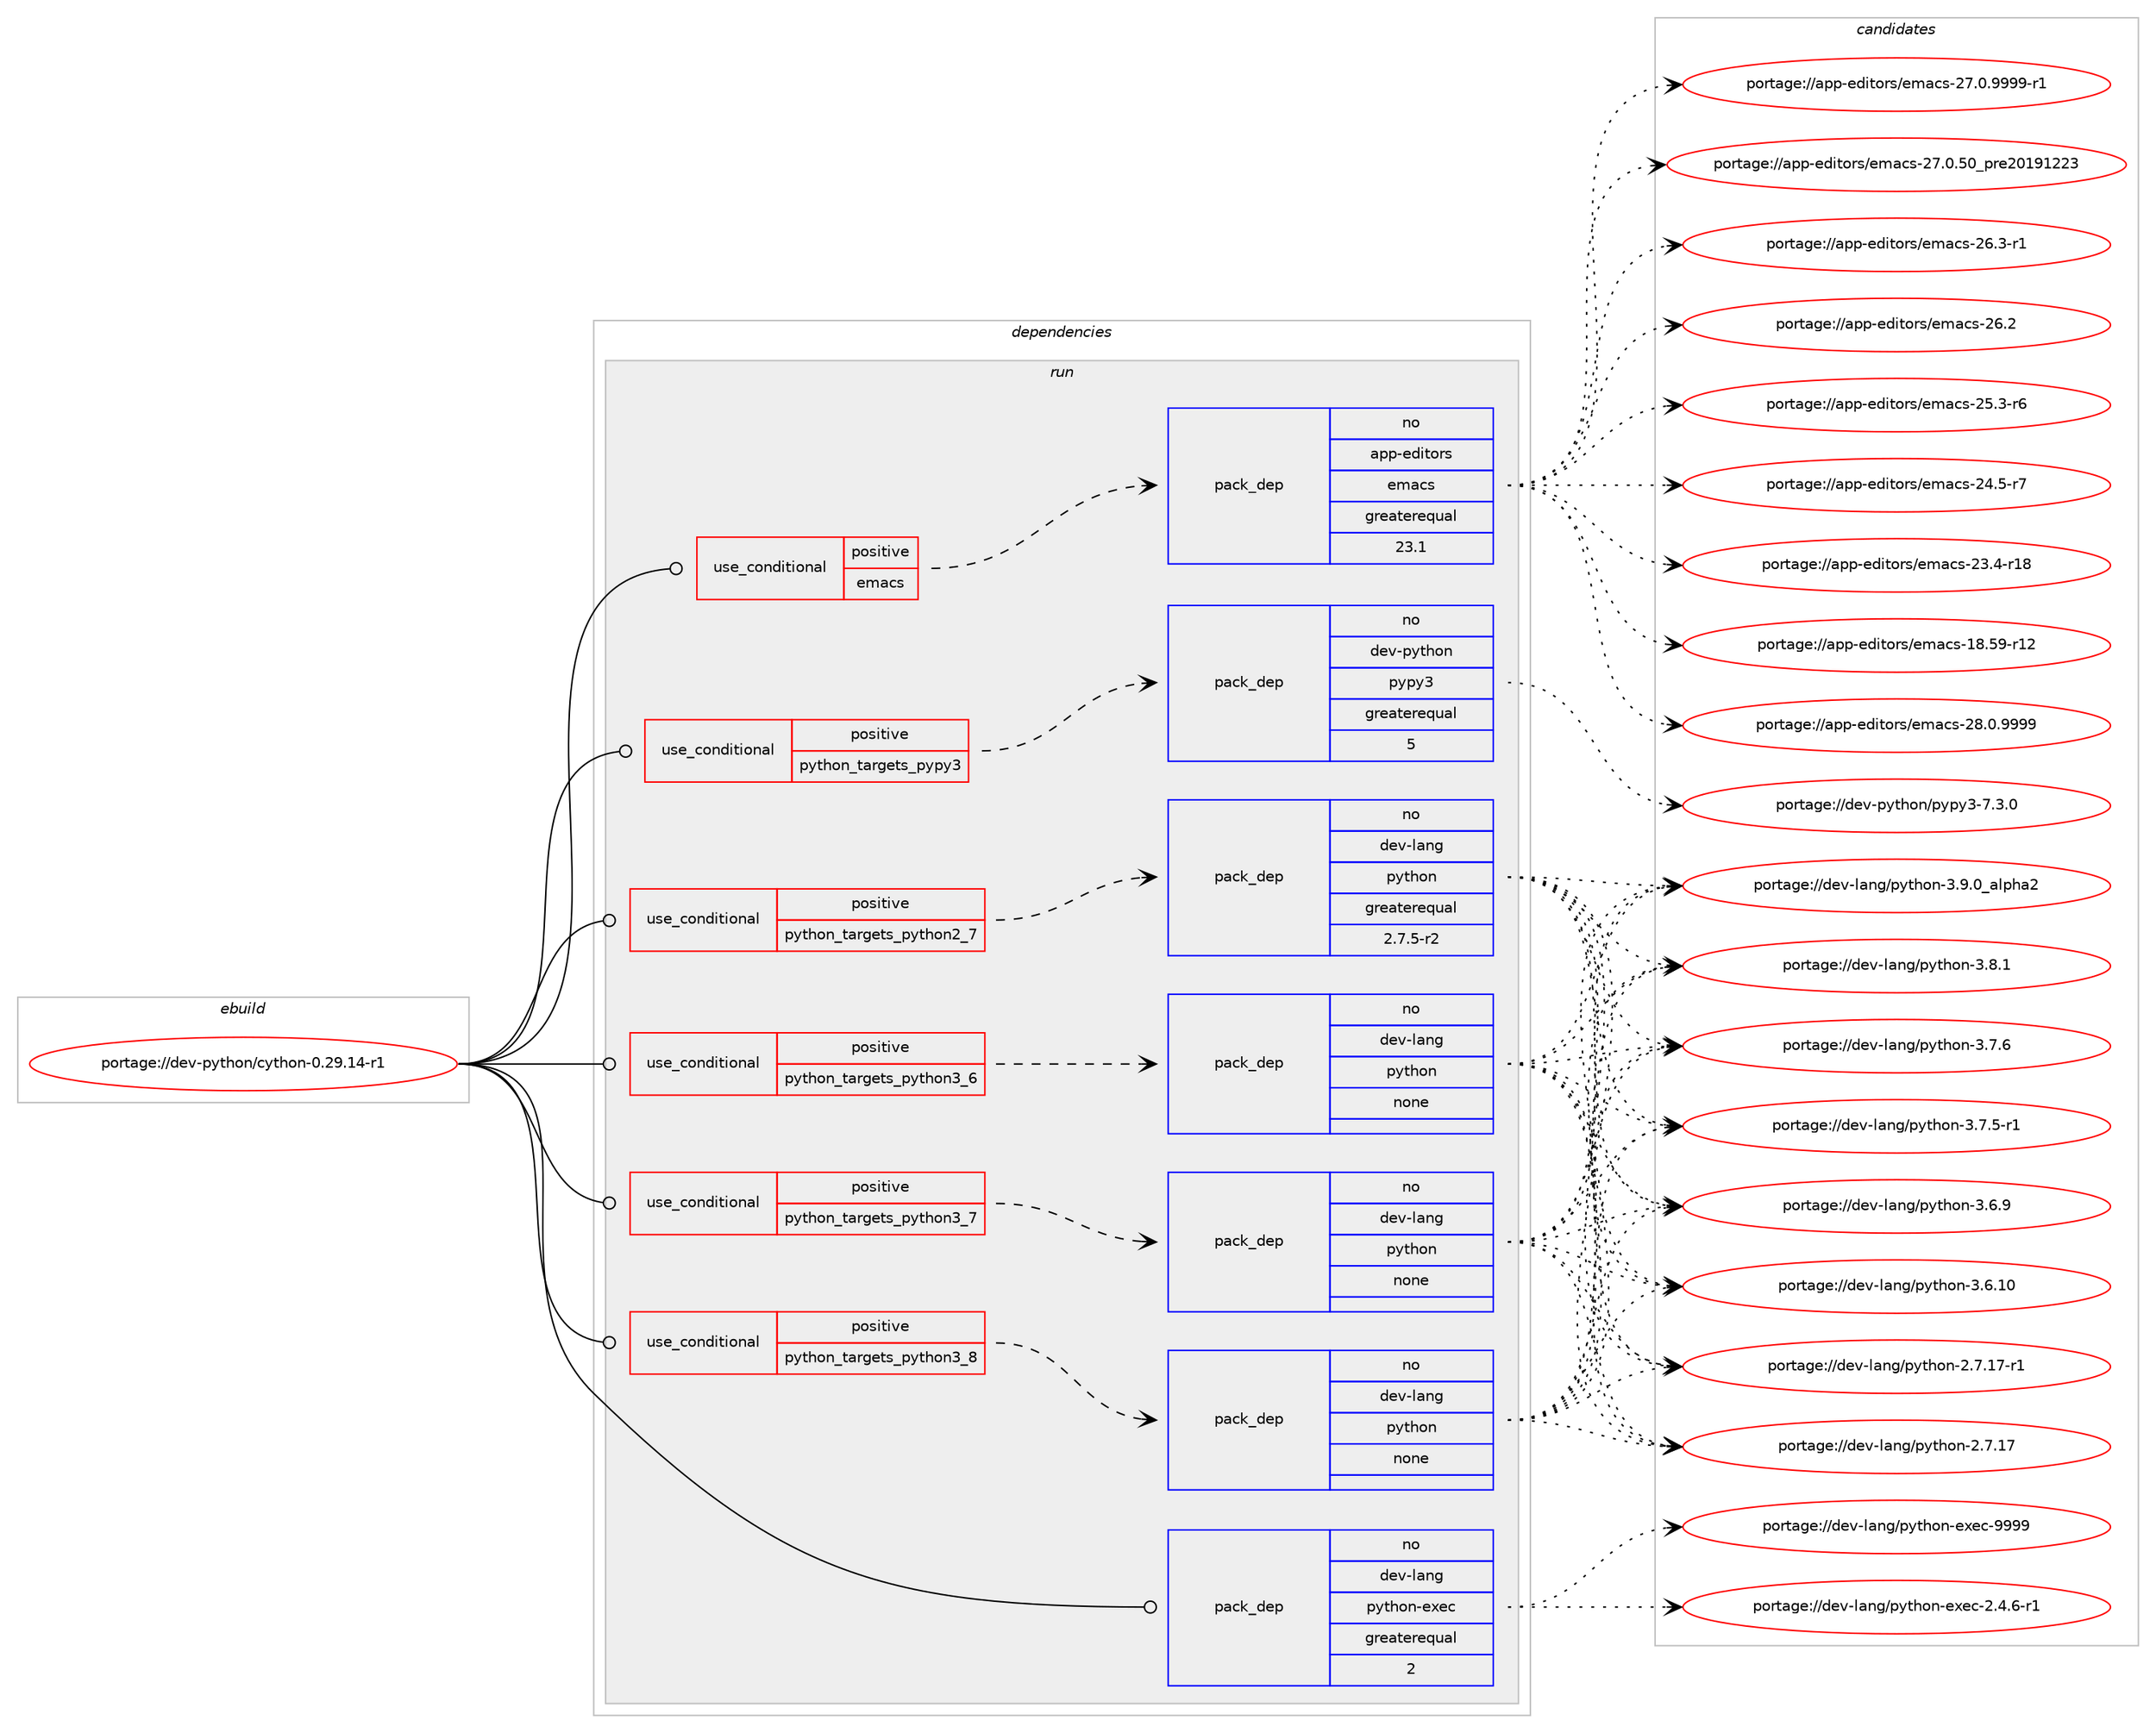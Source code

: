 digraph prolog {

# *************
# Graph options
# *************

newrank=true;
concentrate=true;
compound=true;
graph [rankdir=LR,fontname=Helvetica,fontsize=10,ranksep=1.5];#, ranksep=2.5, nodesep=0.2];
edge  [arrowhead=vee];
node  [fontname=Helvetica,fontsize=10];

# **********
# The ebuild
# **********

subgraph cluster_leftcol {
color=gray;
rank=same;
label=<<i>ebuild</i>>;
id [label="portage://dev-python/cython-0.29.14-r1", color=red, width=4, href="../dev-python/cython-0.29.14-r1.svg"];
}

# ****************
# The dependencies
# ****************

subgraph cluster_midcol {
color=gray;
label=<<i>dependencies</i>>;
subgraph cluster_compile {
fillcolor="#eeeeee";
style=filled;
label=<<i>compile</i>>;
}
subgraph cluster_compileandrun {
fillcolor="#eeeeee";
style=filled;
label=<<i>compile and run</i>>;
}
subgraph cluster_run {
fillcolor="#eeeeee";
style=filled;
label=<<i>run</i>>;
subgraph cond117124 {
dependency465195 [label=<<TABLE BORDER="0" CELLBORDER="1" CELLSPACING="0" CELLPADDING="4"><TR><TD ROWSPAN="3" CELLPADDING="10">use_conditional</TD></TR><TR><TD>positive</TD></TR><TR><TD>emacs</TD></TR></TABLE>>, shape=none, color=red];
subgraph pack343077 {
dependency465196 [label=<<TABLE BORDER="0" CELLBORDER="1" CELLSPACING="0" CELLPADDING="4" WIDTH="220"><TR><TD ROWSPAN="6" CELLPADDING="30">pack_dep</TD></TR><TR><TD WIDTH="110">no</TD></TR><TR><TD>app-editors</TD></TR><TR><TD>emacs</TD></TR><TR><TD>greaterequal</TD></TR><TR><TD>23.1</TD></TR></TABLE>>, shape=none, color=blue];
}
dependency465195:e -> dependency465196:w [weight=20,style="dashed",arrowhead="vee"];
}
id:e -> dependency465195:w [weight=20,style="solid",arrowhead="odot"];
subgraph cond117125 {
dependency465197 [label=<<TABLE BORDER="0" CELLBORDER="1" CELLSPACING="0" CELLPADDING="4"><TR><TD ROWSPAN="3" CELLPADDING="10">use_conditional</TD></TR><TR><TD>positive</TD></TR><TR><TD>python_targets_pypy3</TD></TR></TABLE>>, shape=none, color=red];
subgraph pack343078 {
dependency465198 [label=<<TABLE BORDER="0" CELLBORDER="1" CELLSPACING="0" CELLPADDING="4" WIDTH="220"><TR><TD ROWSPAN="6" CELLPADDING="30">pack_dep</TD></TR><TR><TD WIDTH="110">no</TD></TR><TR><TD>dev-python</TD></TR><TR><TD>pypy3</TD></TR><TR><TD>greaterequal</TD></TR><TR><TD>5</TD></TR></TABLE>>, shape=none, color=blue];
}
dependency465197:e -> dependency465198:w [weight=20,style="dashed",arrowhead="vee"];
}
id:e -> dependency465197:w [weight=20,style="solid",arrowhead="odot"];
subgraph cond117126 {
dependency465199 [label=<<TABLE BORDER="0" CELLBORDER="1" CELLSPACING="0" CELLPADDING="4"><TR><TD ROWSPAN="3" CELLPADDING="10">use_conditional</TD></TR><TR><TD>positive</TD></TR><TR><TD>python_targets_python2_7</TD></TR></TABLE>>, shape=none, color=red];
subgraph pack343079 {
dependency465200 [label=<<TABLE BORDER="0" CELLBORDER="1" CELLSPACING="0" CELLPADDING="4" WIDTH="220"><TR><TD ROWSPAN="6" CELLPADDING="30">pack_dep</TD></TR><TR><TD WIDTH="110">no</TD></TR><TR><TD>dev-lang</TD></TR><TR><TD>python</TD></TR><TR><TD>greaterequal</TD></TR><TR><TD>2.7.5-r2</TD></TR></TABLE>>, shape=none, color=blue];
}
dependency465199:e -> dependency465200:w [weight=20,style="dashed",arrowhead="vee"];
}
id:e -> dependency465199:w [weight=20,style="solid",arrowhead="odot"];
subgraph cond117127 {
dependency465201 [label=<<TABLE BORDER="0" CELLBORDER="1" CELLSPACING="0" CELLPADDING="4"><TR><TD ROWSPAN="3" CELLPADDING="10">use_conditional</TD></TR><TR><TD>positive</TD></TR><TR><TD>python_targets_python3_6</TD></TR></TABLE>>, shape=none, color=red];
subgraph pack343080 {
dependency465202 [label=<<TABLE BORDER="0" CELLBORDER="1" CELLSPACING="0" CELLPADDING="4" WIDTH="220"><TR><TD ROWSPAN="6" CELLPADDING="30">pack_dep</TD></TR><TR><TD WIDTH="110">no</TD></TR><TR><TD>dev-lang</TD></TR><TR><TD>python</TD></TR><TR><TD>none</TD></TR><TR><TD></TD></TR></TABLE>>, shape=none, color=blue];
}
dependency465201:e -> dependency465202:w [weight=20,style="dashed",arrowhead="vee"];
}
id:e -> dependency465201:w [weight=20,style="solid",arrowhead="odot"];
subgraph cond117128 {
dependency465203 [label=<<TABLE BORDER="0" CELLBORDER="1" CELLSPACING="0" CELLPADDING="4"><TR><TD ROWSPAN="3" CELLPADDING="10">use_conditional</TD></TR><TR><TD>positive</TD></TR><TR><TD>python_targets_python3_7</TD></TR></TABLE>>, shape=none, color=red];
subgraph pack343081 {
dependency465204 [label=<<TABLE BORDER="0" CELLBORDER="1" CELLSPACING="0" CELLPADDING="4" WIDTH="220"><TR><TD ROWSPAN="6" CELLPADDING="30">pack_dep</TD></TR><TR><TD WIDTH="110">no</TD></TR><TR><TD>dev-lang</TD></TR><TR><TD>python</TD></TR><TR><TD>none</TD></TR><TR><TD></TD></TR></TABLE>>, shape=none, color=blue];
}
dependency465203:e -> dependency465204:w [weight=20,style="dashed",arrowhead="vee"];
}
id:e -> dependency465203:w [weight=20,style="solid",arrowhead="odot"];
subgraph cond117129 {
dependency465205 [label=<<TABLE BORDER="0" CELLBORDER="1" CELLSPACING="0" CELLPADDING="4"><TR><TD ROWSPAN="3" CELLPADDING="10">use_conditional</TD></TR><TR><TD>positive</TD></TR><TR><TD>python_targets_python3_8</TD></TR></TABLE>>, shape=none, color=red];
subgraph pack343082 {
dependency465206 [label=<<TABLE BORDER="0" CELLBORDER="1" CELLSPACING="0" CELLPADDING="4" WIDTH="220"><TR><TD ROWSPAN="6" CELLPADDING="30">pack_dep</TD></TR><TR><TD WIDTH="110">no</TD></TR><TR><TD>dev-lang</TD></TR><TR><TD>python</TD></TR><TR><TD>none</TD></TR><TR><TD></TD></TR></TABLE>>, shape=none, color=blue];
}
dependency465205:e -> dependency465206:w [weight=20,style="dashed",arrowhead="vee"];
}
id:e -> dependency465205:w [weight=20,style="solid",arrowhead="odot"];
subgraph pack343083 {
dependency465207 [label=<<TABLE BORDER="0" CELLBORDER="1" CELLSPACING="0" CELLPADDING="4" WIDTH="220"><TR><TD ROWSPAN="6" CELLPADDING="30">pack_dep</TD></TR><TR><TD WIDTH="110">no</TD></TR><TR><TD>dev-lang</TD></TR><TR><TD>python-exec</TD></TR><TR><TD>greaterequal</TD></TR><TR><TD>2</TD></TR></TABLE>>, shape=none, color=blue];
}
id:e -> dependency465207:w [weight=20,style="solid",arrowhead="odot"];
}
}

# **************
# The candidates
# **************

subgraph cluster_choices {
rank=same;
color=gray;
label=<<i>candidates</i>>;

subgraph choice343077 {
color=black;
nodesep=1;
choice971121124510110010511611111411547101109979911545505646484657575757 [label="portage://app-editors/emacs-28.0.9999", color=red, width=4,href="../app-editors/emacs-28.0.9999.svg"];
choice9711211245101100105116111114115471011099799115455055464846575757574511449 [label="portage://app-editors/emacs-27.0.9999-r1", color=red, width=4,href="../app-editors/emacs-27.0.9999-r1.svg"];
choice97112112451011001051161111141154710110997991154550554648465348951121141015048495749505051 [label="portage://app-editors/emacs-27.0.50_pre20191223", color=red, width=4,href="../app-editors/emacs-27.0.50_pre20191223.svg"];
choice971121124510110010511611111411547101109979911545505446514511449 [label="portage://app-editors/emacs-26.3-r1", color=red, width=4,href="../app-editors/emacs-26.3-r1.svg"];
choice97112112451011001051161111141154710110997991154550544650 [label="portage://app-editors/emacs-26.2", color=red, width=4,href="../app-editors/emacs-26.2.svg"];
choice971121124510110010511611111411547101109979911545505346514511454 [label="portage://app-editors/emacs-25.3-r6", color=red, width=4,href="../app-editors/emacs-25.3-r6.svg"];
choice971121124510110010511611111411547101109979911545505246534511455 [label="portage://app-editors/emacs-24.5-r7", color=red, width=4,href="../app-editors/emacs-24.5-r7.svg"];
choice97112112451011001051161111141154710110997991154550514652451144956 [label="portage://app-editors/emacs-23.4-r18", color=red, width=4,href="../app-editors/emacs-23.4-r18.svg"];
choice9711211245101100105116111114115471011099799115454956465357451144950 [label="portage://app-editors/emacs-18.59-r12", color=red, width=4,href="../app-editors/emacs-18.59-r12.svg"];
dependency465196:e -> choice971121124510110010511611111411547101109979911545505646484657575757:w [style=dotted,weight="100"];
dependency465196:e -> choice9711211245101100105116111114115471011099799115455055464846575757574511449:w [style=dotted,weight="100"];
dependency465196:e -> choice97112112451011001051161111141154710110997991154550554648465348951121141015048495749505051:w [style=dotted,weight="100"];
dependency465196:e -> choice971121124510110010511611111411547101109979911545505446514511449:w [style=dotted,weight="100"];
dependency465196:e -> choice97112112451011001051161111141154710110997991154550544650:w [style=dotted,weight="100"];
dependency465196:e -> choice971121124510110010511611111411547101109979911545505346514511454:w [style=dotted,weight="100"];
dependency465196:e -> choice971121124510110010511611111411547101109979911545505246534511455:w [style=dotted,weight="100"];
dependency465196:e -> choice97112112451011001051161111141154710110997991154550514652451144956:w [style=dotted,weight="100"];
dependency465196:e -> choice9711211245101100105116111114115471011099799115454956465357451144950:w [style=dotted,weight="100"];
}
subgraph choice343078 {
color=black;
nodesep=1;
choice100101118451121211161041111104711212111212151455546514648 [label="portage://dev-python/pypy3-7.3.0", color=red, width=4,href="../dev-python/pypy3-7.3.0.svg"];
dependency465198:e -> choice100101118451121211161041111104711212111212151455546514648:w [style=dotted,weight="100"];
}
subgraph choice343079 {
color=black;
nodesep=1;
choice10010111845108971101034711212111610411111045514657464895971081121049750 [label="portage://dev-lang/python-3.9.0_alpha2", color=red, width=4,href="../dev-lang/python-3.9.0_alpha2.svg"];
choice100101118451089711010347112121116104111110455146564649 [label="portage://dev-lang/python-3.8.1", color=red, width=4,href="../dev-lang/python-3.8.1.svg"];
choice100101118451089711010347112121116104111110455146554654 [label="portage://dev-lang/python-3.7.6", color=red, width=4,href="../dev-lang/python-3.7.6.svg"];
choice1001011184510897110103471121211161041111104551465546534511449 [label="portage://dev-lang/python-3.7.5-r1", color=red, width=4,href="../dev-lang/python-3.7.5-r1.svg"];
choice100101118451089711010347112121116104111110455146544657 [label="portage://dev-lang/python-3.6.9", color=red, width=4,href="../dev-lang/python-3.6.9.svg"];
choice10010111845108971101034711212111610411111045514654464948 [label="portage://dev-lang/python-3.6.10", color=red, width=4,href="../dev-lang/python-3.6.10.svg"];
choice100101118451089711010347112121116104111110455046554649554511449 [label="portage://dev-lang/python-2.7.17-r1", color=red, width=4,href="../dev-lang/python-2.7.17-r1.svg"];
choice10010111845108971101034711212111610411111045504655464955 [label="portage://dev-lang/python-2.7.17", color=red, width=4,href="../dev-lang/python-2.7.17.svg"];
dependency465200:e -> choice10010111845108971101034711212111610411111045514657464895971081121049750:w [style=dotted,weight="100"];
dependency465200:e -> choice100101118451089711010347112121116104111110455146564649:w [style=dotted,weight="100"];
dependency465200:e -> choice100101118451089711010347112121116104111110455146554654:w [style=dotted,weight="100"];
dependency465200:e -> choice1001011184510897110103471121211161041111104551465546534511449:w [style=dotted,weight="100"];
dependency465200:e -> choice100101118451089711010347112121116104111110455146544657:w [style=dotted,weight="100"];
dependency465200:e -> choice10010111845108971101034711212111610411111045514654464948:w [style=dotted,weight="100"];
dependency465200:e -> choice100101118451089711010347112121116104111110455046554649554511449:w [style=dotted,weight="100"];
dependency465200:e -> choice10010111845108971101034711212111610411111045504655464955:w [style=dotted,weight="100"];
}
subgraph choice343080 {
color=black;
nodesep=1;
choice10010111845108971101034711212111610411111045514657464895971081121049750 [label="portage://dev-lang/python-3.9.0_alpha2", color=red, width=4,href="../dev-lang/python-3.9.0_alpha2.svg"];
choice100101118451089711010347112121116104111110455146564649 [label="portage://dev-lang/python-3.8.1", color=red, width=4,href="../dev-lang/python-3.8.1.svg"];
choice100101118451089711010347112121116104111110455146554654 [label="portage://dev-lang/python-3.7.6", color=red, width=4,href="../dev-lang/python-3.7.6.svg"];
choice1001011184510897110103471121211161041111104551465546534511449 [label="portage://dev-lang/python-3.7.5-r1", color=red, width=4,href="../dev-lang/python-3.7.5-r1.svg"];
choice100101118451089711010347112121116104111110455146544657 [label="portage://dev-lang/python-3.6.9", color=red, width=4,href="../dev-lang/python-3.6.9.svg"];
choice10010111845108971101034711212111610411111045514654464948 [label="portage://dev-lang/python-3.6.10", color=red, width=4,href="../dev-lang/python-3.6.10.svg"];
choice100101118451089711010347112121116104111110455046554649554511449 [label="portage://dev-lang/python-2.7.17-r1", color=red, width=4,href="../dev-lang/python-2.7.17-r1.svg"];
choice10010111845108971101034711212111610411111045504655464955 [label="portage://dev-lang/python-2.7.17", color=red, width=4,href="../dev-lang/python-2.7.17.svg"];
dependency465202:e -> choice10010111845108971101034711212111610411111045514657464895971081121049750:w [style=dotted,weight="100"];
dependency465202:e -> choice100101118451089711010347112121116104111110455146564649:w [style=dotted,weight="100"];
dependency465202:e -> choice100101118451089711010347112121116104111110455146554654:w [style=dotted,weight="100"];
dependency465202:e -> choice1001011184510897110103471121211161041111104551465546534511449:w [style=dotted,weight="100"];
dependency465202:e -> choice100101118451089711010347112121116104111110455146544657:w [style=dotted,weight="100"];
dependency465202:e -> choice10010111845108971101034711212111610411111045514654464948:w [style=dotted,weight="100"];
dependency465202:e -> choice100101118451089711010347112121116104111110455046554649554511449:w [style=dotted,weight="100"];
dependency465202:e -> choice10010111845108971101034711212111610411111045504655464955:w [style=dotted,weight="100"];
}
subgraph choice343081 {
color=black;
nodesep=1;
choice10010111845108971101034711212111610411111045514657464895971081121049750 [label="portage://dev-lang/python-3.9.0_alpha2", color=red, width=4,href="../dev-lang/python-3.9.0_alpha2.svg"];
choice100101118451089711010347112121116104111110455146564649 [label="portage://dev-lang/python-3.8.1", color=red, width=4,href="../dev-lang/python-3.8.1.svg"];
choice100101118451089711010347112121116104111110455146554654 [label="portage://dev-lang/python-3.7.6", color=red, width=4,href="../dev-lang/python-3.7.6.svg"];
choice1001011184510897110103471121211161041111104551465546534511449 [label="portage://dev-lang/python-3.7.5-r1", color=red, width=4,href="../dev-lang/python-3.7.5-r1.svg"];
choice100101118451089711010347112121116104111110455146544657 [label="portage://dev-lang/python-3.6.9", color=red, width=4,href="../dev-lang/python-3.6.9.svg"];
choice10010111845108971101034711212111610411111045514654464948 [label="portage://dev-lang/python-3.6.10", color=red, width=4,href="../dev-lang/python-3.6.10.svg"];
choice100101118451089711010347112121116104111110455046554649554511449 [label="portage://dev-lang/python-2.7.17-r1", color=red, width=4,href="../dev-lang/python-2.7.17-r1.svg"];
choice10010111845108971101034711212111610411111045504655464955 [label="portage://dev-lang/python-2.7.17", color=red, width=4,href="../dev-lang/python-2.7.17.svg"];
dependency465204:e -> choice10010111845108971101034711212111610411111045514657464895971081121049750:w [style=dotted,weight="100"];
dependency465204:e -> choice100101118451089711010347112121116104111110455146564649:w [style=dotted,weight="100"];
dependency465204:e -> choice100101118451089711010347112121116104111110455146554654:w [style=dotted,weight="100"];
dependency465204:e -> choice1001011184510897110103471121211161041111104551465546534511449:w [style=dotted,weight="100"];
dependency465204:e -> choice100101118451089711010347112121116104111110455146544657:w [style=dotted,weight="100"];
dependency465204:e -> choice10010111845108971101034711212111610411111045514654464948:w [style=dotted,weight="100"];
dependency465204:e -> choice100101118451089711010347112121116104111110455046554649554511449:w [style=dotted,weight="100"];
dependency465204:e -> choice10010111845108971101034711212111610411111045504655464955:w [style=dotted,weight="100"];
}
subgraph choice343082 {
color=black;
nodesep=1;
choice10010111845108971101034711212111610411111045514657464895971081121049750 [label="portage://dev-lang/python-3.9.0_alpha2", color=red, width=4,href="../dev-lang/python-3.9.0_alpha2.svg"];
choice100101118451089711010347112121116104111110455146564649 [label="portage://dev-lang/python-3.8.1", color=red, width=4,href="../dev-lang/python-3.8.1.svg"];
choice100101118451089711010347112121116104111110455146554654 [label="portage://dev-lang/python-3.7.6", color=red, width=4,href="../dev-lang/python-3.7.6.svg"];
choice1001011184510897110103471121211161041111104551465546534511449 [label="portage://dev-lang/python-3.7.5-r1", color=red, width=4,href="../dev-lang/python-3.7.5-r1.svg"];
choice100101118451089711010347112121116104111110455146544657 [label="portage://dev-lang/python-3.6.9", color=red, width=4,href="../dev-lang/python-3.6.9.svg"];
choice10010111845108971101034711212111610411111045514654464948 [label="portage://dev-lang/python-3.6.10", color=red, width=4,href="../dev-lang/python-3.6.10.svg"];
choice100101118451089711010347112121116104111110455046554649554511449 [label="portage://dev-lang/python-2.7.17-r1", color=red, width=4,href="../dev-lang/python-2.7.17-r1.svg"];
choice10010111845108971101034711212111610411111045504655464955 [label="portage://dev-lang/python-2.7.17", color=red, width=4,href="../dev-lang/python-2.7.17.svg"];
dependency465206:e -> choice10010111845108971101034711212111610411111045514657464895971081121049750:w [style=dotted,weight="100"];
dependency465206:e -> choice100101118451089711010347112121116104111110455146564649:w [style=dotted,weight="100"];
dependency465206:e -> choice100101118451089711010347112121116104111110455146554654:w [style=dotted,weight="100"];
dependency465206:e -> choice1001011184510897110103471121211161041111104551465546534511449:w [style=dotted,weight="100"];
dependency465206:e -> choice100101118451089711010347112121116104111110455146544657:w [style=dotted,weight="100"];
dependency465206:e -> choice10010111845108971101034711212111610411111045514654464948:w [style=dotted,weight="100"];
dependency465206:e -> choice100101118451089711010347112121116104111110455046554649554511449:w [style=dotted,weight="100"];
dependency465206:e -> choice10010111845108971101034711212111610411111045504655464955:w [style=dotted,weight="100"];
}
subgraph choice343083 {
color=black;
nodesep=1;
choice10010111845108971101034711212111610411111045101120101994557575757 [label="portage://dev-lang/python-exec-9999", color=red, width=4,href="../dev-lang/python-exec-9999.svg"];
choice10010111845108971101034711212111610411111045101120101994550465246544511449 [label="portage://dev-lang/python-exec-2.4.6-r1", color=red, width=4,href="../dev-lang/python-exec-2.4.6-r1.svg"];
dependency465207:e -> choice10010111845108971101034711212111610411111045101120101994557575757:w [style=dotted,weight="100"];
dependency465207:e -> choice10010111845108971101034711212111610411111045101120101994550465246544511449:w [style=dotted,weight="100"];
}
}

}
